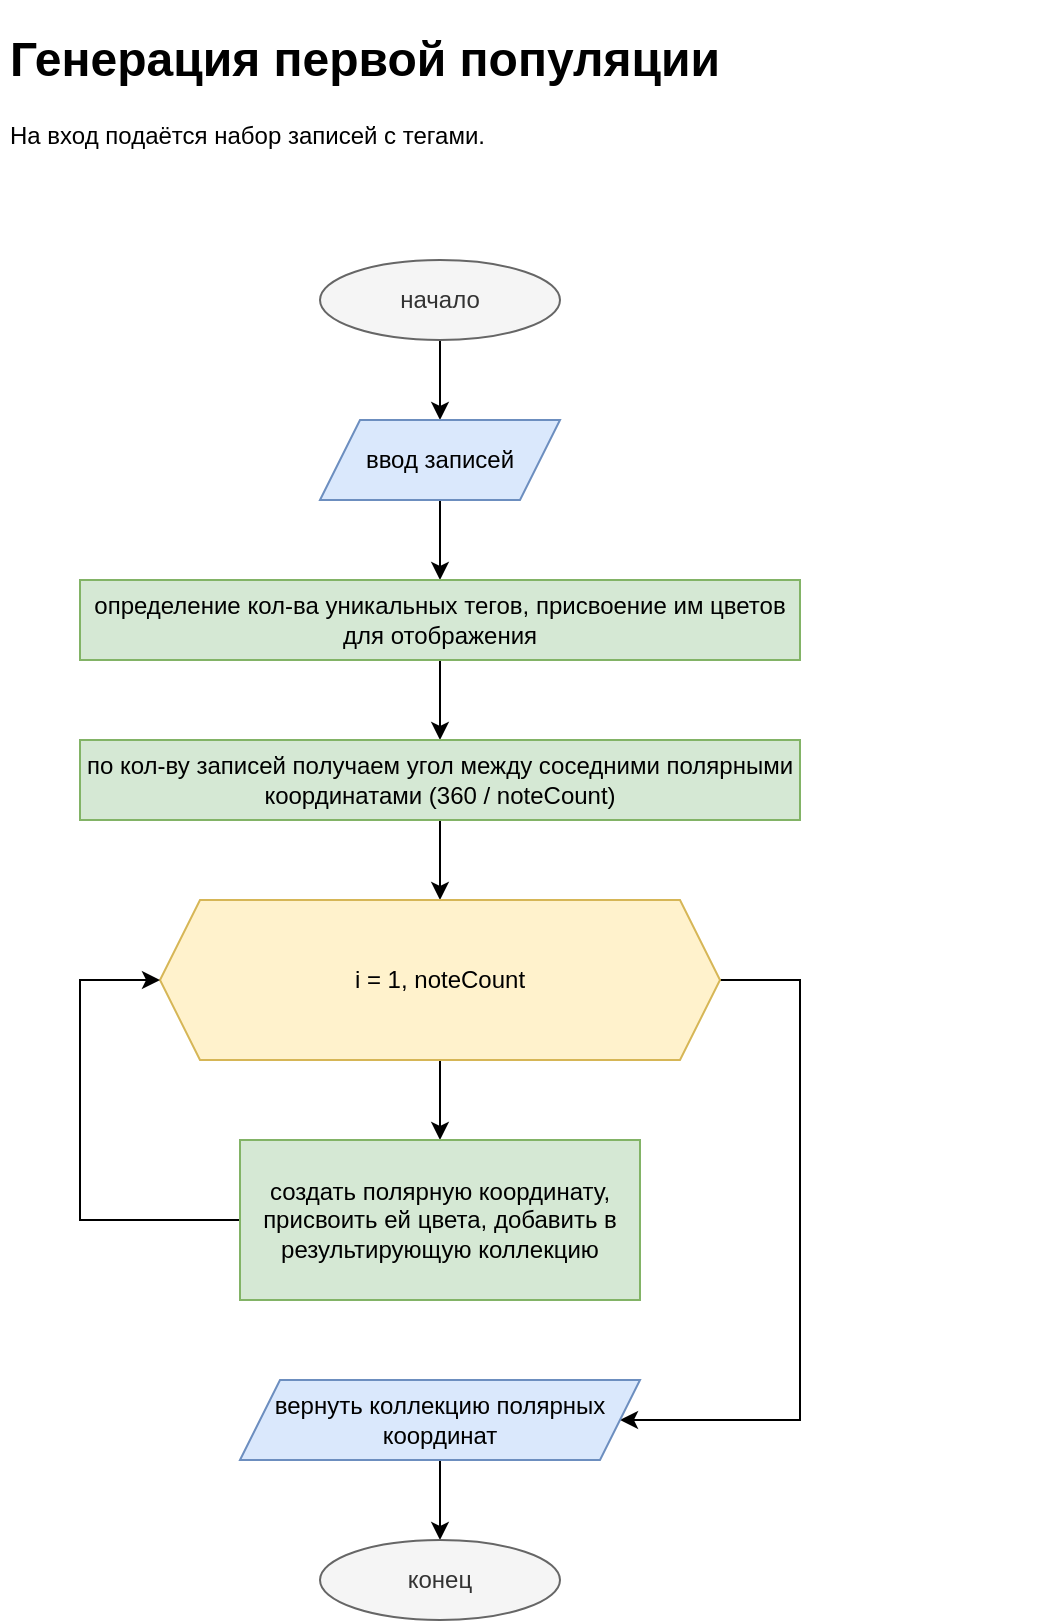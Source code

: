 <mxfile version="22.0.3" type="device">
  <diagram id="C5RBs43oDa-KdzZeNtuy" name="Page-1">
    <mxGraphModel dx="567" dy="504" grid="1" gridSize="10" guides="1" tooltips="1" connect="1" arrows="1" fold="1" page="1" pageScale="1" pageWidth="827" pageHeight="1169" math="0" shadow="0">
      <root>
        <mxCell id="WIyWlLk6GJQsqaUBKTNV-0" />
        <mxCell id="WIyWlLk6GJQsqaUBKTNV-1" parent="WIyWlLk6GJQsqaUBKTNV-0" />
        <mxCell id="nDkjyHfl0j68gdk95McF-3" value="" style="edgeStyle=orthogonalEdgeStyle;rounded=0;orthogonalLoop=1;jettySize=auto;html=1;" parent="WIyWlLk6GJQsqaUBKTNV-1" source="nDkjyHfl0j68gdk95McF-0" target="nDkjyHfl0j68gdk95McF-2" edge="1">
          <mxGeometry relative="1" as="geometry" />
        </mxCell>
        <mxCell id="nDkjyHfl0j68gdk95McF-0" value="начало" style="ellipse;whiteSpace=wrap;html=1;fillColor=#f5f5f5;fontColor=#333333;strokeColor=#666666;" parent="WIyWlLk6GJQsqaUBKTNV-1" vertex="1">
          <mxGeometry x="200" y="160" width="120" height="40" as="geometry" />
        </mxCell>
        <mxCell id="nDkjyHfl0j68gdk95McF-1" value="&lt;h1&gt;&lt;span style=&quot;background-color: initial;&quot;&gt;Генерация первой популяции&amp;nbsp;&lt;/span&gt;&lt;br&gt;&lt;/h1&gt;&lt;div&gt;&lt;span style=&quot;background-color: initial;&quot;&gt;На вход подаётся набор записей с тегами.&lt;/span&gt;&lt;/div&gt;" style="text;html=1;strokeColor=none;fillColor=none;spacing=5;spacingTop=-20;whiteSpace=wrap;overflow=hidden;rounded=0;" parent="WIyWlLk6GJQsqaUBKTNV-1" vertex="1">
          <mxGeometry x="40" y="40" width="520" height="80" as="geometry" />
        </mxCell>
        <mxCell id="nDkjyHfl0j68gdk95McF-5" value="" style="edgeStyle=orthogonalEdgeStyle;rounded=0;orthogonalLoop=1;jettySize=auto;html=1;" parent="WIyWlLk6GJQsqaUBKTNV-1" source="nDkjyHfl0j68gdk95McF-2" target="nDkjyHfl0j68gdk95McF-4" edge="1">
          <mxGeometry relative="1" as="geometry" />
        </mxCell>
        <mxCell id="nDkjyHfl0j68gdk95McF-2" value="ввод записей" style="shape=parallelogram;perimeter=parallelogramPerimeter;whiteSpace=wrap;html=1;fixedSize=1;fillColor=#dae8fc;strokeColor=#6c8ebf;" parent="WIyWlLk6GJQsqaUBKTNV-1" vertex="1">
          <mxGeometry x="200" y="240" width="120" height="40" as="geometry" />
        </mxCell>
        <mxCell id="nDkjyHfl0j68gdk95McF-7" value="" style="edgeStyle=orthogonalEdgeStyle;rounded=0;orthogonalLoop=1;jettySize=auto;html=1;" parent="WIyWlLk6GJQsqaUBKTNV-1" source="nDkjyHfl0j68gdk95McF-4" target="nDkjyHfl0j68gdk95McF-6" edge="1">
          <mxGeometry relative="1" as="geometry" />
        </mxCell>
        <mxCell id="nDkjyHfl0j68gdk95McF-4" value="определение кол-ва уникальных тегов, присвоение им цветов для отображения" style="whiteSpace=wrap;html=1;fillColor=#d5e8d4;strokeColor=#82b366;" parent="WIyWlLk6GJQsqaUBKTNV-1" vertex="1">
          <mxGeometry x="80" y="320" width="360" height="40" as="geometry" />
        </mxCell>
        <mxCell id="nDkjyHfl0j68gdk95McF-9" value="" style="edgeStyle=orthogonalEdgeStyle;rounded=0;orthogonalLoop=1;jettySize=auto;html=1;" parent="WIyWlLk6GJQsqaUBKTNV-1" source="nDkjyHfl0j68gdk95McF-6" target="nDkjyHfl0j68gdk95McF-8" edge="1">
          <mxGeometry relative="1" as="geometry" />
        </mxCell>
        <mxCell id="nDkjyHfl0j68gdk95McF-6" value="по кол-ву записей получаем угол между соседними полярными координатами (360 / noteCount)" style="whiteSpace=wrap;html=1;fillColor=#d5e8d4;strokeColor=#82b366;" parent="WIyWlLk6GJQsqaUBKTNV-1" vertex="1">
          <mxGeometry x="80" y="400" width="360" height="40" as="geometry" />
        </mxCell>
        <mxCell id="nDkjyHfl0j68gdk95McF-11" value="" style="edgeStyle=orthogonalEdgeStyle;rounded=0;orthogonalLoop=1;jettySize=auto;html=1;" parent="WIyWlLk6GJQsqaUBKTNV-1" source="nDkjyHfl0j68gdk95McF-8" target="nDkjyHfl0j68gdk95McF-10" edge="1">
          <mxGeometry relative="1" as="geometry" />
        </mxCell>
        <mxCell id="2bJW61e2tDMJgIrWrATD-0" style="edgeStyle=orthogonalEdgeStyle;rounded=0;orthogonalLoop=1;jettySize=auto;html=1;entryX=1;entryY=0.5;entryDx=0;entryDy=0;" edge="1" parent="WIyWlLk6GJQsqaUBKTNV-1" source="nDkjyHfl0j68gdk95McF-8" target="nDkjyHfl0j68gdk95McF-13">
          <mxGeometry relative="1" as="geometry">
            <Array as="points">
              <mxPoint x="440" y="520" />
              <mxPoint x="440" y="740" />
            </Array>
          </mxGeometry>
        </mxCell>
        <mxCell id="nDkjyHfl0j68gdk95McF-8" value="i = 1, noteCount" style="shape=hexagon;perimeter=hexagonPerimeter2;whiteSpace=wrap;html=1;fixedSize=1;fillColor=#fff2cc;strokeColor=#d6b656;" parent="WIyWlLk6GJQsqaUBKTNV-1" vertex="1">
          <mxGeometry x="120" y="480" width="280" height="80" as="geometry" />
        </mxCell>
        <mxCell id="nDkjyHfl0j68gdk95McF-12" style="edgeStyle=orthogonalEdgeStyle;rounded=0;orthogonalLoop=1;jettySize=auto;html=1;entryX=0;entryY=0.5;entryDx=0;entryDy=0;" parent="WIyWlLk6GJQsqaUBKTNV-1" source="nDkjyHfl0j68gdk95McF-10" target="nDkjyHfl0j68gdk95McF-8" edge="1">
          <mxGeometry relative="1" as="geometry">
            <Array as="points">
              <mxPoint x="80" y="640" />
              <mxPoint x="80" y="520" />
            </Array>
          </mxGeometry>
        </mxCell>
        <mxCell id="nDkjyHfl0j68gdk95McF-10" value="создать полярную координату, присвоить ей цвета, добавить в результирующую коллекцию" style="rounded=0;whiteSpace=wrap;html=1;fillColor=#d5e8d4;strokeColor=#82b366;" parent="WIyWlLk6GJQsqaUBKTNV-1" vertex="1">
          <mxGeometry x="160" y="600" width="200" height="80" as="geometry" />
        </mxCell>
        <mxCell id="nDkjyHfl0j68gdk95McF-16" value="" style="edgeStyle=orthogonalEdgeStyle;rounded=0;orthogonalLoop=1;jettySize=auto;html=1;" parent="WIyWlLk6GJQsqaUBKTNV-1" source="nDkjyHfl0j68gdk95McF-13" target="nDkjyHfl0j68gdk95McF-15" edge="1">
          <mxGeometry relative="1" as="geometry" />
        </mxCell>
        <mxCell id="nDkjyHfl0j68gdk95McF-13" value="вернуть коллекцию полярных координат" style="shape=parallelogram;perimeter=parallelogramPerimeter;whiteSpace=wrap;html=1;fixedSize=1;fillColor=#dae8fc;strokeColor=#6c8ebf;" parent="WIyWlLk6GJQsqaUBKTNV-1" vertex="1">
          <mxGeometry x="160" y="720" width="200" height="40" as="geometry" />
        </mxCell>
        <mxCell id="nDkjyHfl0j68gdk95McF-15" value="конец" style="ellipse;whiteSpace=wrap;html=1;fillColor=#f5f5f5;fontColor=#333333;strokeColor=#666666;" parent="WIyWlLk6GJQsqaUBKTNV-1" vertex="1">
          <mxGeometry x="200" y="800" width="120" height="40" as="geometry" />
        </mxCell>
      </root>
    </mxGraphModel>
  </diagram>
</mxfile>
